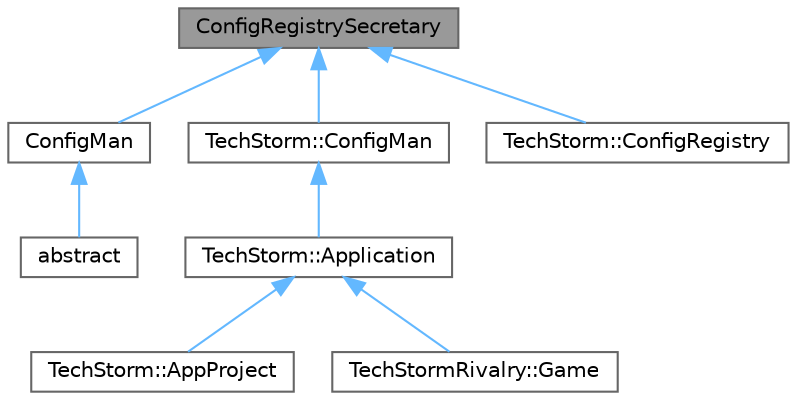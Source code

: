 digraph "ConfigRegistrySecretary"
{
 // LATEX_PDF_SIZE
  bgcolor="transparent";
  edge [fontname=Helvetica,fontsize=10,labelfontname=Helvetica,labelfontsize=10];
  node [fontname=Helvetica,fontsize=10,shape=box,height=0.2,width=0.4];
  Node1 [id="Node000001",label="ConfigRegistrySecretary",height=0.2,width=0.4,color="gray40", fillcolor="grey60", style="filled", fontcolor="black",tooltip=" "];
  Node1 -> Node2 [id="edge1_Node000001_Node000002",dir="back",color="steelblue1",style="solid",tooltip=" "];
  Node2 [id="Node000002",label="ConfigMan",height=0.2,width=0.4,color="gray40", fillcolor="white", style="filled",URL="$class_config_man.html",tooltip=" "];
  Node2 -> Node3 [id="edge2_Node000002_Node000003",dir="back",color="steelblue1",style="solid",tooltip=" "];
  Node3 [id="Node000003",label="abstract",height=0.2,width=0.4,color="gray40", fillcolor="white", style="filled",URL="$classabstract.html",tooltip=" "];
  Node1 -> Node4 [id="edge3_Node000001_Node000004",dir="back",color="steelblue1",style="solid",tooltip=" "];
  Node4 [id="Node000004",label="TechStorm::ConfigMan",height=0.2,width=0.4,color="gray40", fillcolor="white", style="filled",URL="$class_tech_storm_1_1_config_man.html",tooltip=" "];
  Node4 -> Node5 [id="edge4_Node000004_Node000005",dir="back",color="steelblue1",style="solid",tooltip=" "];
  Node5 [id="Node000005",label="TechStorm::Application",height=0.2,width=0.4,color="gray40", fillcolor="white", style="filled",URL="$class_tech_storm_1_1_application.html",tooltip=" "];
  Node5 -> Node6 [id="edge5_Node000005_Node000006",dir="back",color="steelblue1",style="solid",tooltip=" "];
  Node6 [id="Node000006",label="TechStorm::AppProject",height=0.2,width=0.4,color="gray40", fillcolor="white", style="filled",URL="$class_tech_storm_1_1_app_project.html",tooltip=" "];
  Node5 -> Node7 [id="edge6_Node000005_Node000007",dir="back",color="steelblue1",style="solid",tooltip=" "];
  Node7 [id="Node000007",label="TechStormRivalry::Game",height=0.2,width=0.4,color="gray40", fillcolor="white", style="filled",URL="$class_tech_storm_rivalry_1_1_game.html",tooltip=" "];
  Node1 -> Node8 [id="edge7_Node000001_Node000008",dir="back",color="steelblue1",style="solid",tooltip=" "];
  Node8 [id="Node000008",label="TechStorm::ConfigRegistry",height=0.2,width=0.4,color="gray40", fillcolor="white", style="filled",URL="$class_tech_storm_1_1_config_registry.html",tooltip=" "];
}
